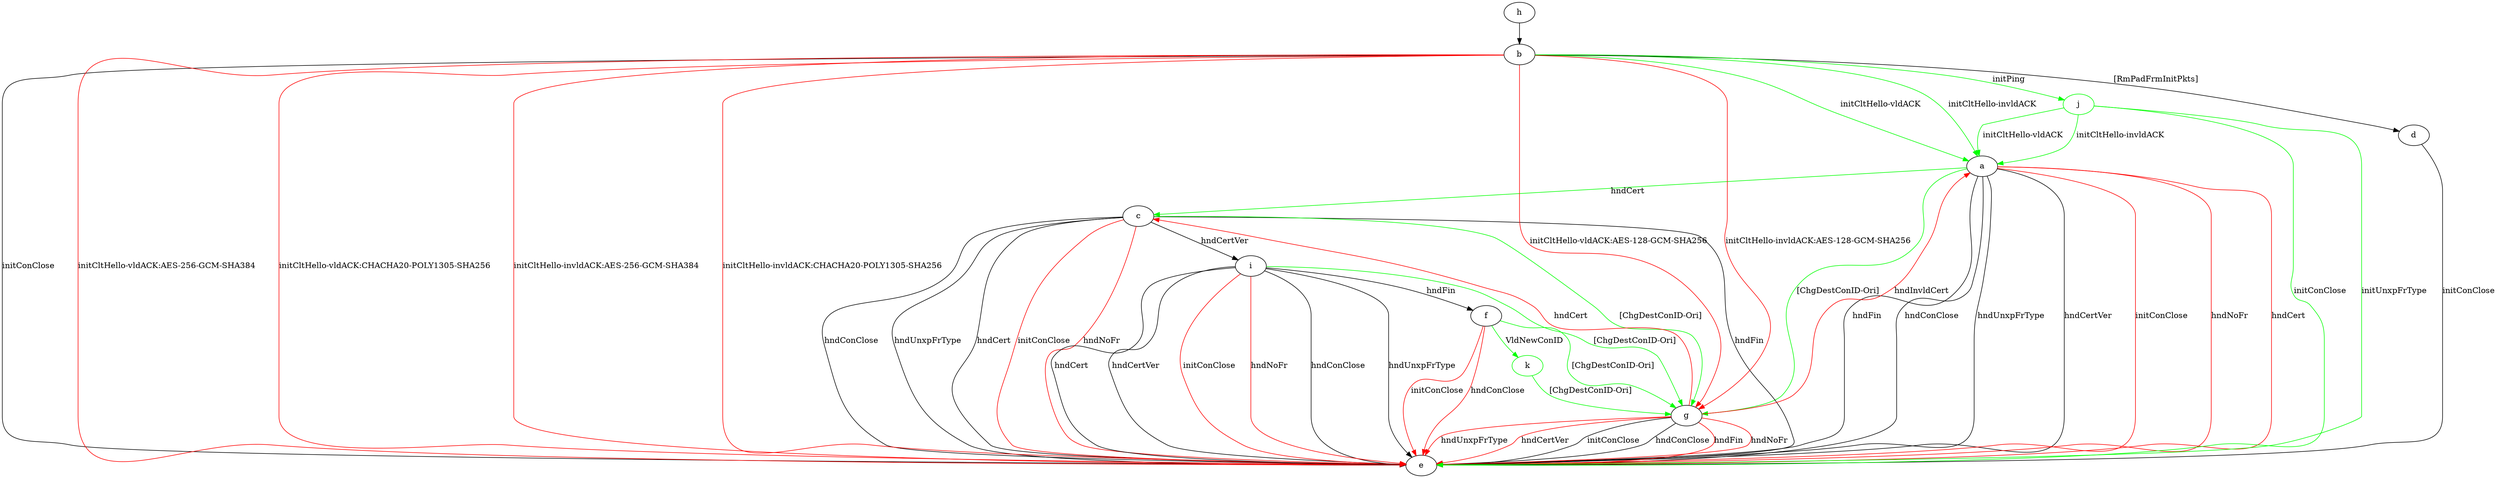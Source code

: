 digraph "" {
	a -> c	[key=0,
		color=green,
		label="hndCert "];
	a -> e	[key=0,
		label="hndFin "];
	a -> e	[key=1,
		label="hndConClose "];
	a -> e	[key=2,
		label="hndUnxpFrType "];
	a -> e	[key=3,
		label="hndCertVer "];
	a -> e	[key=4,
		color=red,
		label="initConClose "];
	a -> e	[key=5,
		color=red,
		label="hndNoFr "];
	a -> e	[key=6,
		color=red,
		label="hndCert "];
	a -> g	[key=0,
		color=green,
		label="[ChgDestConID-Ori] "];
	b -> a	[key=0,
		color=green,
		label="initCltHello-vldACK "];
	b -> a	[key=1,
		color=green,
		label="initCltHello-invldACK "];
	b -> d	[key=0,
		label="[RmPadFrmInitPkts] "];
	b -> e	[key=0,
		label="initConClose "];
	b -> e	[key=1,
		color=red,
		label="initCltHello-vldACK:AES-256-GCM-SHA384 "];
	b -> e	[key=2,
		color=red,
		label="initCltHello-vldACK:CHACHA20-POLY1305-SHA256 "];
	b -> e	[key=3,
		color=red,
		label="initCltHello-invldACK:AES-256-GCM-SHA384 "];
	b -> e	[key=4,
		color=red,
		label="initCltHello-invldACK:CHACHA20-POLY1305-SHA256 "];
	b -> g	[key=0,
		color=red,
		label="initCltHello-vldACK:AES-128-GCM-SHA256 "];
	b -> g	[key=1,
		color=red,
		label="initCltHello-invldACK:AES-128-GCM-SHA256 "];
	j	[color=green];
	b -> j	[key=0,
		color=green,
		label="initPing "];
	c -> e	[key=0,
		label="hndFin "];
	c -> e	[key=1,
		label="hndConClose "];
	c -> e	[key=2,
		label="hndUnxpFrType "];
	c -> e	[key=3,
		label="hndCert "];
	c -> e	[key=4,
		color=red,
		label="initConClose "];
	c -> e	[key=5,
		color=red,
		label="hndNoFr "];
	c -> g	[key=0,
		color=green,
		label="[ChgDestConID-Ori] "];
	c -> i	[key=0,
		label="hndCertVer "];
	d -> e	[key=0,
		label="initConClose "];
	f -> e	[key=0,
		color=red,
		label="initConClose "];
	f -> e	[key=1,
		color=red,
		label="hndConClose "];
	f -> g	[key=0,
		color=green,
		label="[ChgDestConID-Ori] "];
	k	[color=green];
	f -> k	[key=0,
		color=green,
		label="VldNewConID "];
	g -> a	[key=0,
		color=red,
		label="hndInvldCert "];
	g -> c	[key=0,
		color=red,
		label="hndCert "];
	g -> e	[key=0,
		label="initConClose "];
	g -> e	[key=1,
		label="hndConClose "];
	g -> e	[key=2,
		color=red,
		label="hndFin "];
	g -> e	[key=3,
		color=red,
		label="hndNoFr "];
	g -> e	[key=4,
		color=red,
		label="hndUnxpFrType "];
	g -> e	[key=5,
		color=red,
		label="hndCertVer "];
	h -> b	[key=0];
	i -> e	[key=0,
		label="hndConClose "];
	i -> e	[key=1,
		label="hndUnxpFrType "];
	i -> e	[key=2,
		label="hndCert "];
	i -> e	[key=3,
		label="hndCertVer "];
	i -> e	[key=4,
		color=red,
		label="initConClose "];
	i -> e	[key=5,
		color=red,
		label="hndNoFr "];
	i -> f	[key=0,
		label="hndFin "];
	i -> g	[key=0,
		color=green,
		label="[ChgDestConID-Ori] "];
	j -> a	[key=0,
		color=green,
		label="initCltHello-vldACK "];
	j -> a	[key=1,
		color=green,
		label="initCltHello-invldACK "];
	j -> e	[key=0,
		color=green,
		label="initConClose "];
	j -> e	[key=1,
		color=green,
		label="initUnxpFrType "];
	k -> g	[key=0,
		color=green,
		label="[ChgDestConID-Ori] "];
}
